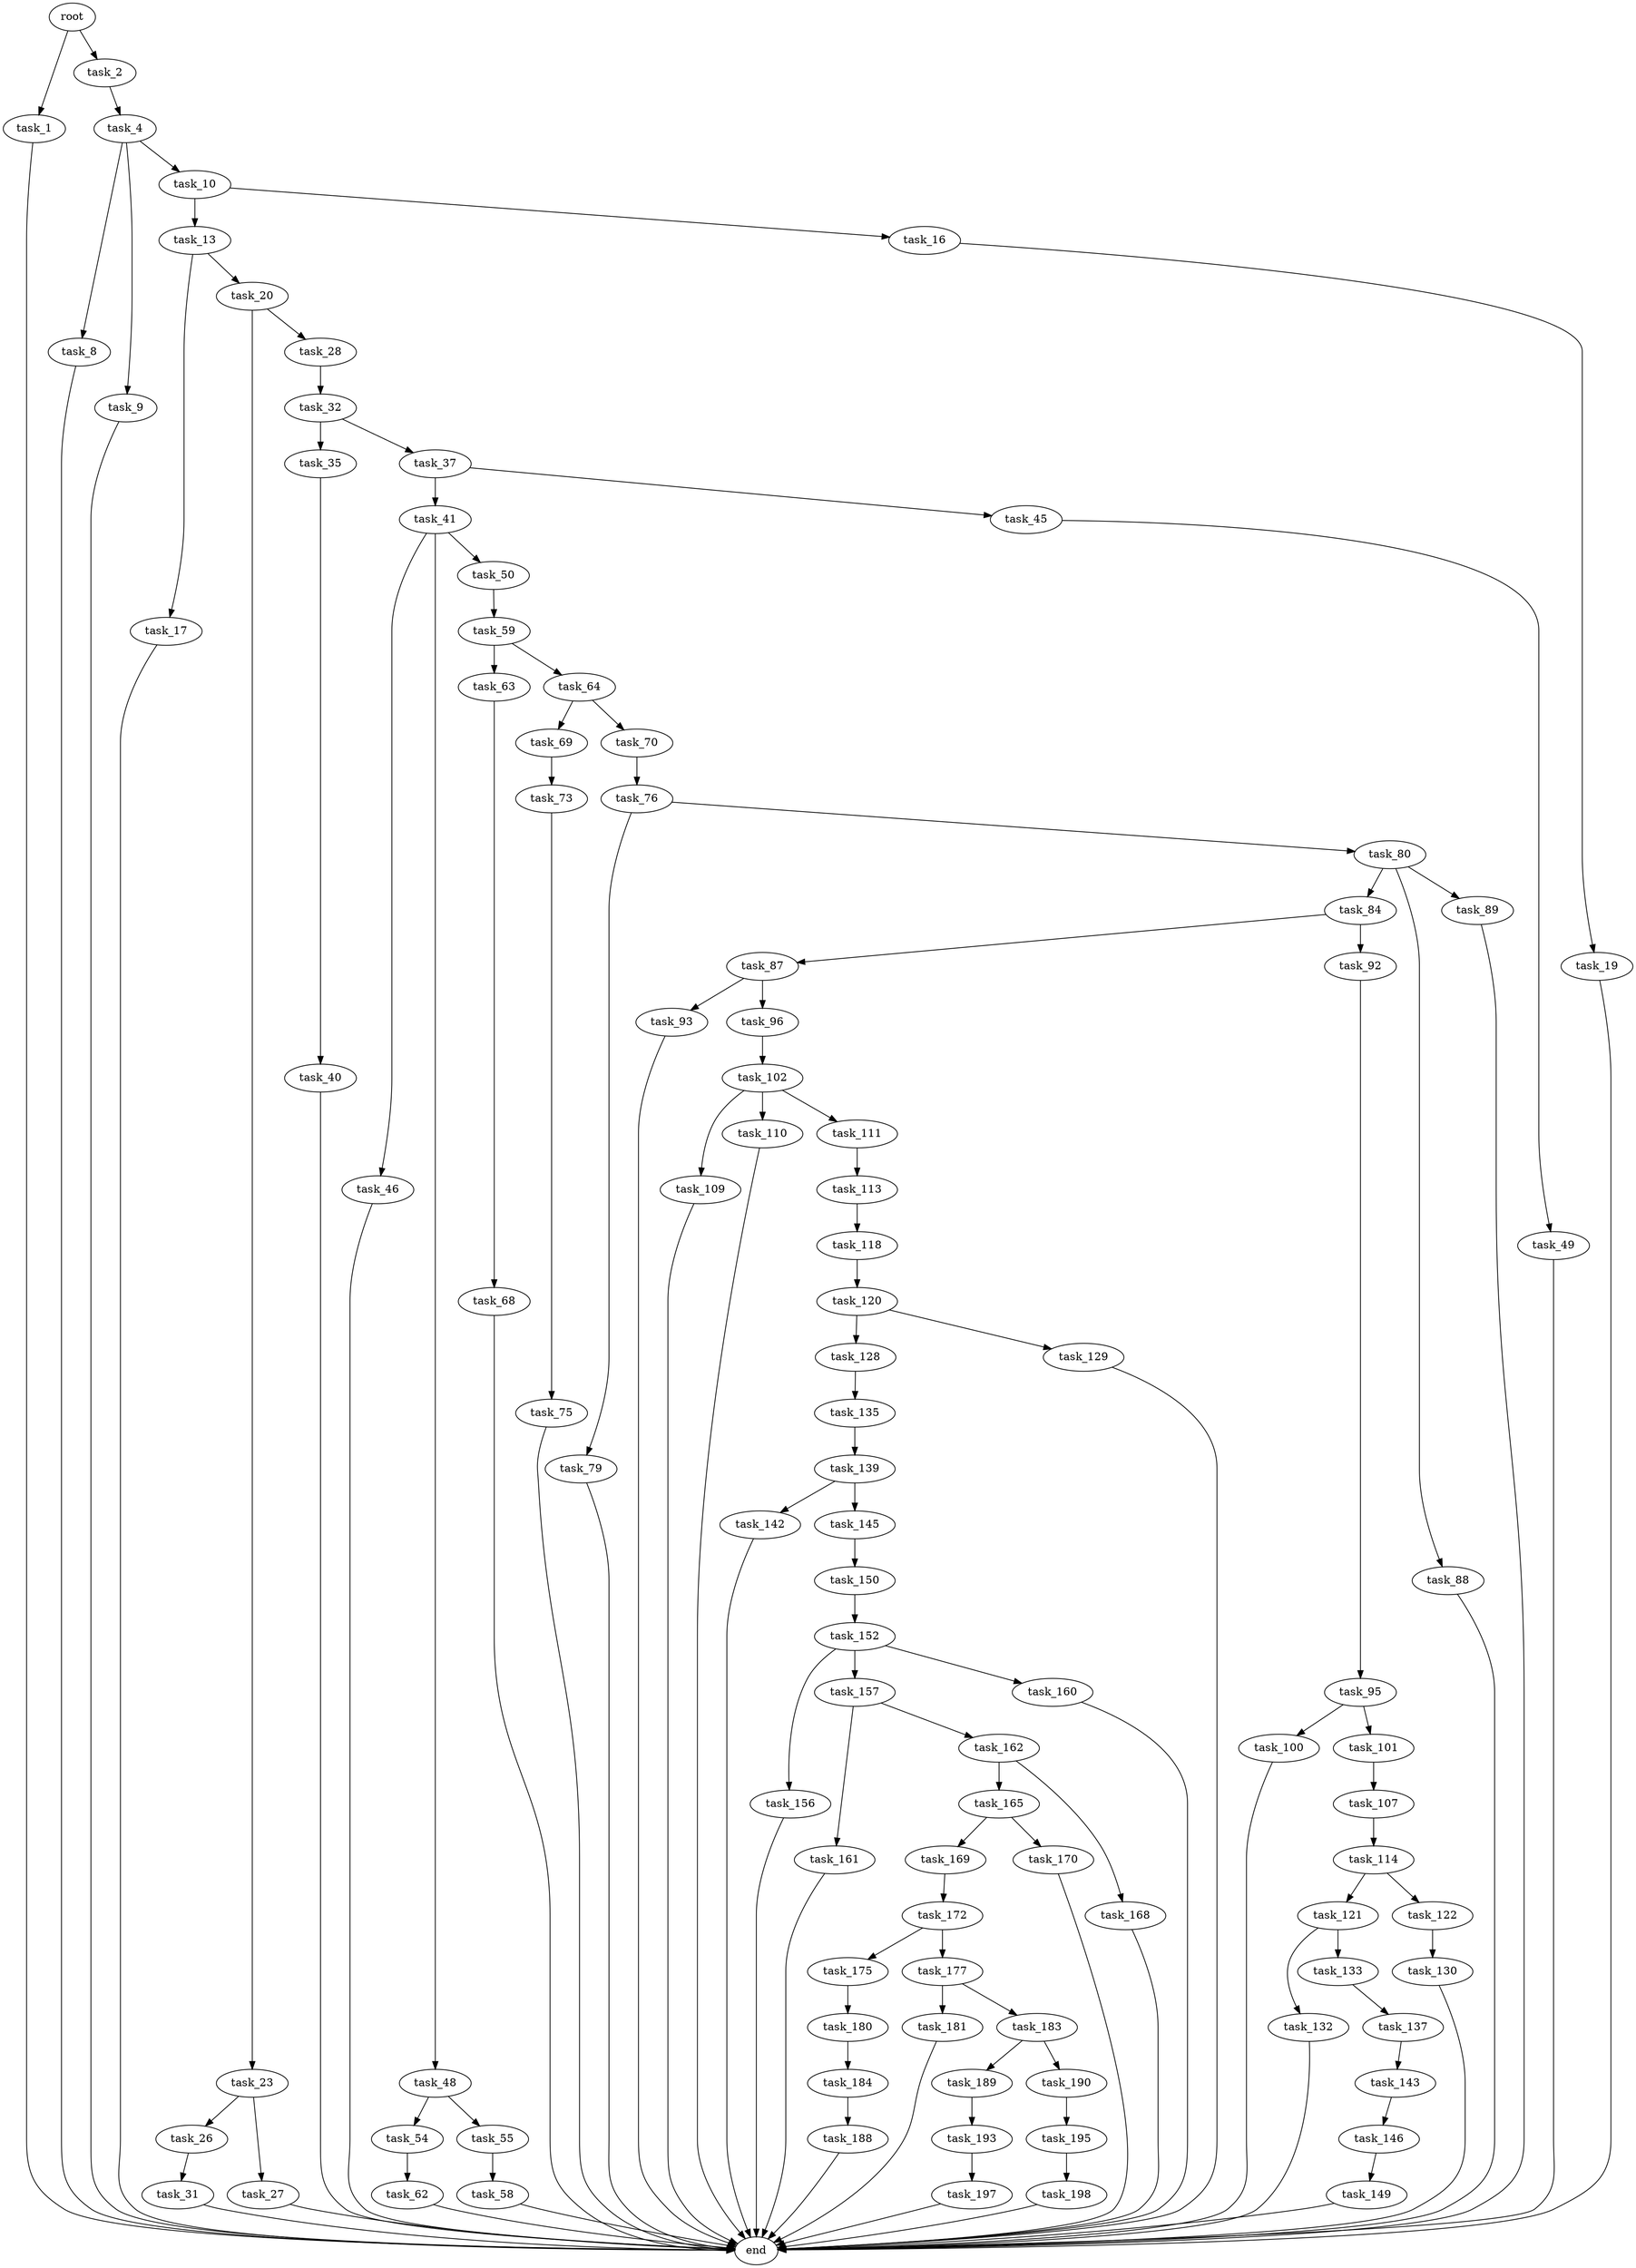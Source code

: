 digraph G {
  root [size="0.000000"];
  task_1 [size="16764650922.000000"];
  task_2 [size="617779443221.000000"];
  task_4 [size="716383550477.000000"];
  task_8 [size="8589934592.000000"];
  task_9 [size="28991029248.000000"];
  task_10 [size="16176846323.000000"];
  task_13 [size="95386951157.000000"];
  task_16 [size="1521727561.000000"];
  task_17 [size="269169719597.000000"];
  task_19 [size="8281514876.000000"];
  task_20 [size="279029263592.000000"];
  task_23 [size="29249284553.000000"];
  task_26 [size="24595299427.000000"];
  task_27 [size="18582756629.000000"];
  task_28 [size="3990678872.000000"];
  task_31 [size="1072429034338.000000"];
  task_32 [size="231928233984.000000"];
  task_35 [size="11680767387.000000"];
  task_37 [size="745680960.000000"];
  task_40 [size="37509671373.000000"];
  task_41 [size="17710918900.000000"];
  task_45 [size="134217728000.000000"];
  task_46 [size="134217728000.000000"];
  task_48 [size="62938513934.000000"];
  task_49 [size="68719476736.000000"];
  task_50 [size="231928233984.000000"];
  task_54 [size="7503699261.000000"];
  task_55 [size="130942529410.000000"];
  task_58 [size="28991029248.000000"];
  task_59 [size="660813534860.000000"];
  task_62 [size="127800030848.000000"];
  task_63 [size="782757789696.000000"];
  task_64 [size="757748917474.000000"];
  task_68 [size="391658893941.000000"];
  task_69 [size="661879861925.000000"];
  task_70 [size="329402150133.000000"];
  task_73 [size="316464609958.000000"];
  task_75 [size="511368265675.000000"];
  task_76 [size="1031499736.000000"];
  task_79 [size="15776051147.000000"];
  task_80 [size="68719476736.000000"];
  task_84 [size="67956971512.000000"];
  task_87 [size="9392759157.000000"];
  task_88 [size="1202217928689.000000"];
  task_89 [size="47420427432.000000"];
  task_92 [size="62120135312.000000"];
  task_93 [size="368440559507.000000"];
  task_95 [size="409477751347.000000"];
  task_96 [size="40429070306.000000"];
  task_100 [size="468193522.000000"];
  task_101 [size="1073741824000.000000"];
  task_102 [size="340789826827.000000"];
  task_107 [size="153170503113.000000"];
  task_109 [size="6175054811.000000"];
  task_110 [size="876845870597.000000"];
  task_111 [size="231928233984.000000"];
  task_113 [size="91306682799.000000"];
  task_114 [size="19887867095.000000"];
  task_118 [size="21652607760.000000"];
  task_120 [size="549755813888.000000"];
  task_121 [size="17141161749.000000"];
  task_122 [size="81293213198.000000"];
  task_128 [size="169887782439.000000"];
  task_129 [size="2494371357.000000"];
  task_130 [size="549755813888.000000"];
  task_132 [size="1133602343028.000000"];
  task_133 [size="202378412223.000000"];
  task_135 [size="32458046243.000000"];
  task_137 [size="16791746529.000000"];
  task_139 [size="28991029248.000000"];
  task_142 [size="134217728000.000000"];
  task_143 [size="68719476736.000000"];
  task_145 [size="181880285558.000000"];
  task_146 [size="28991029248.000000"];
  task_149 [size="134217728000.000000"];
  task_150 [size="549755813888.000000"];
  task_152 [size="231928233984.000000"];
  task_156 [size="11222618393.000000"];
  task_157 [size="8589934592.000000"];
  task_160 [size="839356395.000000"];
  task_161 [size="66143223056.000000"];
  task_162 [size="10052824616.000000"];
  task_165 [size="8589934592.000000"];
  task_168 [size="18861973159.000000"];
  task_169 [size="3803345274.000000"];
  task_170 [size="4676586096.000000"];
  task_172 [size="17106535663.000000"];
  task_175 [size="17767075411.000000"];
  task_177 [size="1370821293473.000000"];
  task_180 [size="68719476736.000000"];
  task_181 [size="231928233984.000000"];
  task_183 [size="1073741824000.000000"];
  task_184 [size="42176619996.000000"];
  task_188 [size="64593671025.000000"];
  task_189 [size="2471971001.000000"];
  task_190 [size="31600348265.000000"];
  task_193 [size="455774569515.000000"];
  task_195 [size="18414239276.000000"];
  task_197 [size="18772350406.000000"];
  task_198 [size="24831760921.000000"];
  end [size="0.000000"];

  root -> task_1 [size="1.000000"];
  root -> task_2 [size="1.000000"];
  task_1 -> end [size="1.000000"];
  task_2 -> task_4 [size="411041792.000000"];
  task_4 -> task_8 [size="679477248.000000"];
  task_4 -> task_9 [size="679477248.000000"];
  task_4 -> task_10 [size="679477248.000000"];
  task_8 -> end [size="1.000000"];
  task_9 -> end [size="1.000000"];
  task_10 -> task_13 [size="536870912.000000"];
  task_10 -> task_16 [size="536870912.000000"];
  task_13 -> task_17 [size="134217728.000000"];
  task_13 -> task_20 [size="134217728.000000"];
  task_16 -> task_19 [size="33554432.000000"];
  task_17 -> end [size="1.000000"];
  task_19 -> end [size="1.000000"];
  task_20 -> task_23 [size="209715200.000000"];
  task_20 -> task_28 [size="209715200.000000"];
  task_23 -> task_26 [size="75497472.000000"];
  task_23 -> task_27 [size="75497472.000000"];
  task_26 -> task_31 [size="838860800.000000"];
  task_27 -> end [size="1.000000"];
  task_28 -> task_32 [size="75497472.000000"];
  task_31 -> end [size="1.000000"];
  task_32 -> task_35 [size="301989888.000000"];
  task_32 -> task_37 [size="301989888.000000"];
  task_35 -> task_40 [size="301989888.000000"];
  task_37 -> task_41 [size="75497472.000000"];
  task_37 -> task_45 [size="75497472.000000"];
  task_40 -> end [size="1.000000"];
  task_41 -> task_46 [size="838860800.000000"];
  task_41 -> task_48 [size="838860800.000000"];
  task_41 -> task_50 [size="838860800.000000"];
  task_45 -> task_49 [size="209715200.000000"];
  task_46 -> end [size="1.000000"];
  task_48 -> task_54 [size="75497472.000000"];
  task_48 -> task_55 [size="75497472.000000"];
  task_49 -> end [size="1.000000"];
  task_50 -> task_59 [size="301989888.000000"];
  task_54 -> task_62 [size="679477248.000000"];
  task_55 -> task_58 [size="301989888.000000"];
  task_58 -> end [size="1.000000"];
  task_59 -> task_63 [size="411041792.000000"];
  task_59 -> task_64 [size="411041792.000000"];
  task_62 -> end [size="1.000000"];
  task_63 -> task_68 [size="679477248.000000"];
  task_64 -> task_69 [size="838860800.000000"];
  task_64 -> task_70 [size="838860800.000000"];
  task_68 -> end [size="1.000000"];
  task_69 -> task_73 [size="679477248.000000"];
  task_70 -> task_76 [size="536870912.000000"];
  task_73 -> task_75 [size="679477248.000000"];
  task_75 -> end [size="1.000000"];
  task_76 -> task_79 [size="33554432.000000"];
  task_76 -> task_80 [size="33554432.000000"];
  task_79 -> end [size="1.000000"];
  task_80 -> task_84 [size="134217728.000000"];
  task_80 -> task_88 [size="134217728.000000"];
  task_80 -> task_89 [size="134217728.000000"];
  task_84 -> task_87 [size="75497472.000000"];
  task_84 -> task_92 [size="75497472.000000"];
  task_87 -> task_93 [size="411041792.000000"];
  task_87 -> task_96 [size="411041792.000000"];
  task_88 -> end [size="1.000000"];
  task_89 -> end [size="1.000000"];
  task_92 -> task_95 [size="134217728.000000"];
  task_93 -> end [size="1.000000"];
  task_95 -> task_100 [size="301989888.000000"];
  task_95 -> task_101 [size="301989888.000000"];
  task_96 -> task_102 [size="838860800.000000"];
  task_100 -> end [size="1.000000"];
  task_101 -> task_107 [size="838860800.000000"];
  task_102 -> task_109 [size="536870912.000000"];
  task_102 -> task_110 [size="536870912.000000"];
  task_102 -> task_111 [size="536870912.000000"];
  task_107 -> task_114 [size="411041792.000000"];
  task_109 -> end [size="1.000000"];
  task_110 -> end [size="1.000000"];
  task_111 -> task_113 [size="301989888.000000"];
  task_113 -> task_118 [size="75497472.000000"];
  task_114 -> task_121 [size="536870912.000000"];
  task_114 -> task_122 [size="536870912.000000"];
  task_118 -> task_120 [size="679477248.000000"];
  task_120 -> task_128 [size="536870912.000000"];
  task_120 -> task_129 [size="536870912.000000"];
  task_121 -> task_132 [size="75497472.000000"];
  task_121 -> task_133 [size="75497472.000000"];
  task_122 -> task_130 [size="209715200.000000"];
  task_128 -> task_135 [size="679477248.000000"];
  task_129 -> end [size="1.000000"];
  task_130 -> end [size="1.000000"];
  task_132 -> end [size="1.000000"];
  task_133 -> task_137 [size="209715200.000000"];
  task_135 -> task_139 [size="679477248.000000"];
  task_137 -> task_143 [size="838860800.000000"];
  task_139 -> task_142 [size="75497472.000000"];
  task_139 -> task_145 [size="75497472.000000"];
  task_142 -> end [size="1.000000"];
  task_143 -> task_146 [size="134217728.000000"];
  task_145 -> task_150 [size="134217728.000000"];
  task_146 -> task_149 [size="75497472.000000"];
  task_149 -> end [size="1.000000"];
  task_150 -> task_152 [size="536870912.000000"];
  task_152 -> task_156 [size="301989888.000000"];
  task_152 -> task_157 [size="301989888.000000"];
  task_152 -> task_160 [size="301989888.000000"];
  task_156 -> end [size="1.000000"];
  task_157 -> task_161 [size="33554432.000000"];
  task_157 -> task_162 [size="33554432.000000"];
  task_160 -> end [size="1.000000"];
  task_161 -> end [size="1.000000"];
  task_162 -> task_165 [size="301989888.000000"];
  task_162 -> task_168 [size="301989888.000000"];
  task_165 -> task_169 [size="33554432.000000"];
  task_165 -> task_170 [size="33554432.000000"];
  task_168 -> end [size="1.000000"];
  task_169 -> task_172 [size="134217728.000000"];
  task_170 -> end [size="1.000000"];
  task_172 -> task_175 [size="838860800.000000"];
  task_172 -> task_177 [size="838860800.000000"];
  task_175 -> task_180 [size="301989888.000000"];
  task_177 -> task_181 [size="838860800.000000"];
  task_177 -> task_183 [size="838860800.000000"];
  task_180 -> task_184 [size="134217728.000000"];
  task_181 -> end [size="1.000000"];
  task_183 -> task_189 [size="838860800.000000"];
  task_183 -> task_190 [size="838860800.000000"];
  task_184 -> task_188 [size="33554432.000000"];
  task_188 -> end [size="1.000000"];
  task_189 -> task_193 [size="75497472.000000"];
  task_190 -> task_195 [size="33554432.000000"];
  task_193 -> task_197 [size="411041792.000000"];
  task_195 -> task_198 [size="838860800.000000"];
  task_197 -> end [size="1.000000"];
  task_198 -> end [size="1.000000"];
}
